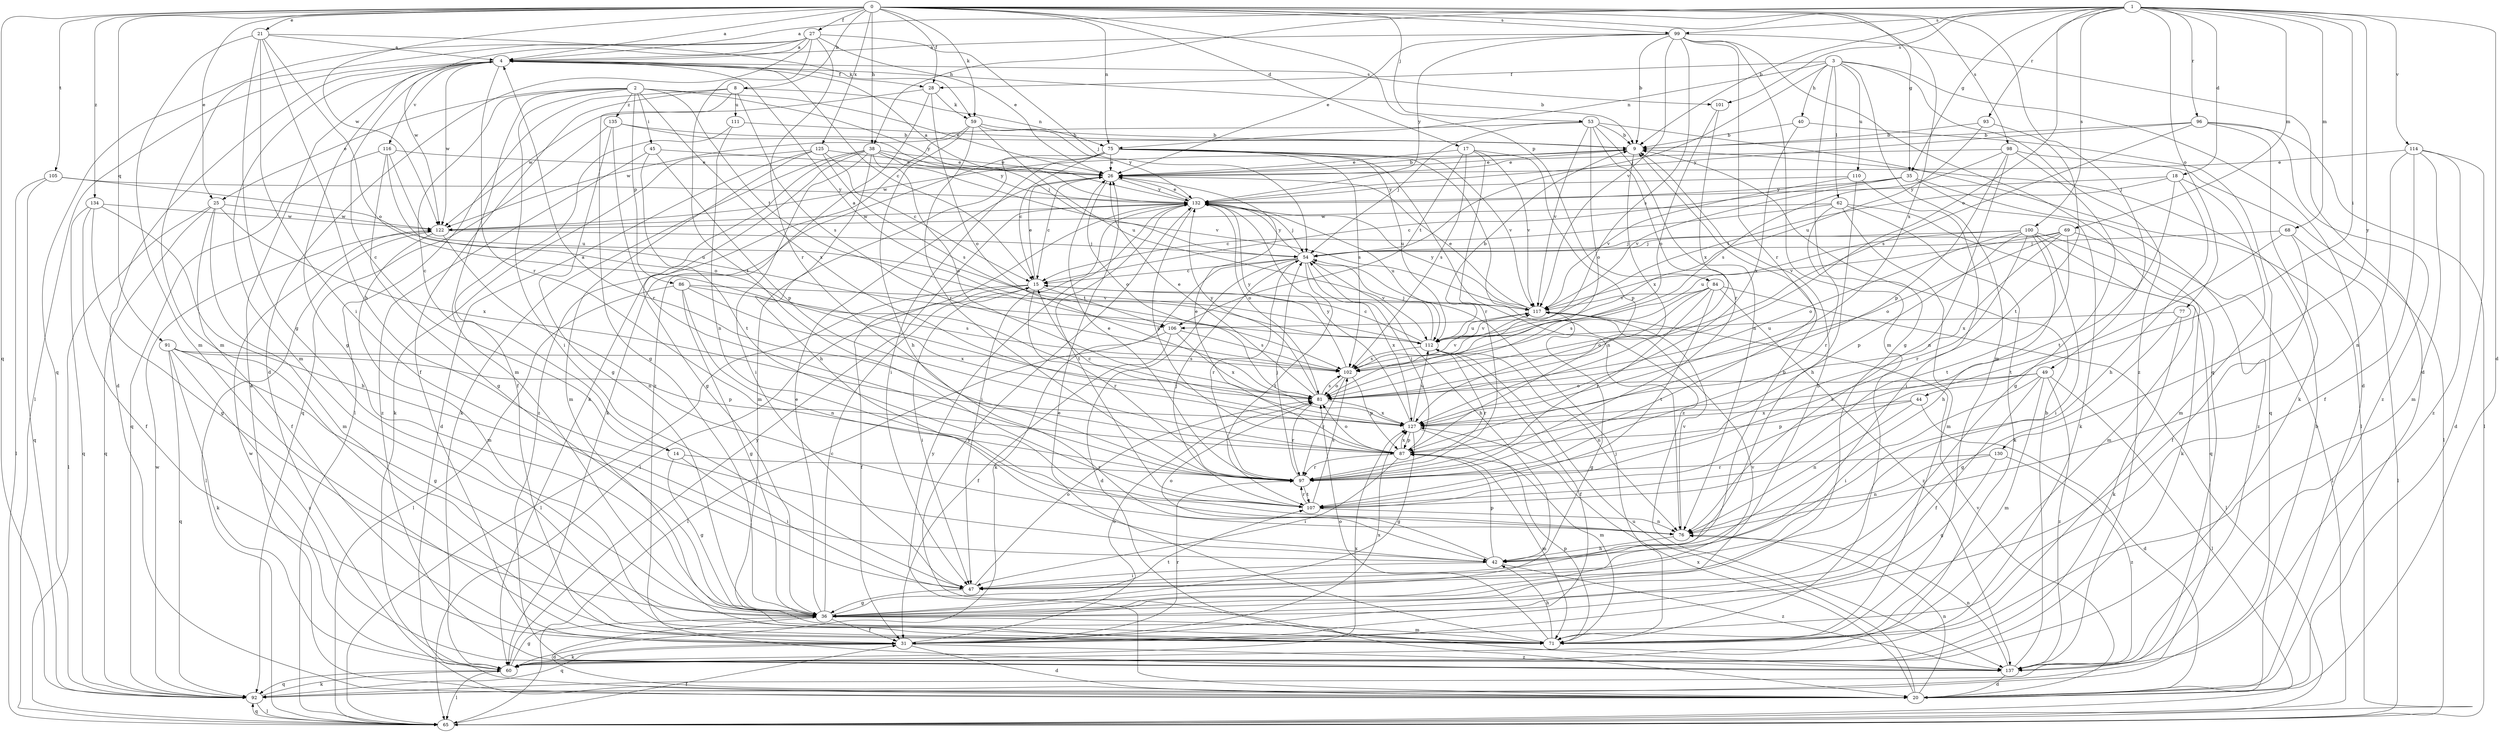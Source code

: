 strict digraph  {
0;
1;
2;
3;
4;
8;
9;
14;
15;
17;
18;
20;
21;
25;
26;
27;
28;
31;
35;
36;
38;
40;
42;
44;
45;
47;
49;
53;
54;
59;
60;
62;
65;
68;
69;
71;
75;
76;
77;
81;
84;
86;
87;
91;
92;
93;
96;
97;
98;
99;
100;
101;
102;
105;
106;
107;
110;
111;
112;
114;
116;
117;
122;
125;
127;
130;
132;
134;
135;
137;
0 -> 4  [label=a];
0 -> 8  [label=b];
0 -> 17  [label=d];
0 -> 21  [label=e];
0 -> 25  [label=e];
0 -> 27  [label=f];
0 -> 28  [label=f];
0 -> 35  [label=g];
0 -> 38  [label=h];
0 -> 49  [label=j];
0 -> 53  [label=j];
0 -> 59  [label=k];
0 -> 75  [label=n];
0 -> 84  [label=p];
0 -> 91  [label=q];
0 -> 92  [label=q];
0 -> 98  [label=s];
0 -> 99  [label=s];
0 -> 105  [label=t];
0 -> 122  [label=w];
0 -> 125  [label=x];
0 -> 127  [label=x];
0 -> 134  [label=z];
1 -> 4  [label=a];
1 -> 9  [label=b];
1 -> 18  [label=d];
1 -> 20  [label=d];
1 -> 35  [label=g];
1 -> 38  [label=h];
1 -> 44  [label=i];
1 -> 68  [label=m];
1 -> 69  [label=m];
1 -> 77  [label=o];
1 -> 81  [label=o];
1 -> 93  [label=r];
1 -> 96  [label=r];
1 -> 99  [label=s];
1 -> 100  [label=s];
1 -> 101  [label=s];
1 -> 114  [label=v];
1 -> 130  [label=y];
2 -> 14  [label=c];
2 -> 25  [label=e];
2 -> 26  [label=e];
2 -> 45  [label=i];
2 -> 47  [label=i];
2 -> 71  [label=m];
2 -> 86  [label=p];
2 -> 106  [label=t];
2 -> 127  [label=x];
2 -> 132  [label=y];
2 -> 135  [label=z];
3 -> 20  [label=d];
3 -> 28  [label=f];
3 -> 36  [label=g];
3 -> 40  [label=h];
3 -> 54  [label=j];
3 -> 62  [label=l];
3 -> 71  [label=m];
3 -> 75  [label=n];
3 -> 110  [label=u];
3 -> 137  [label=z];
4 -> 9  [label=b];
4 -> 14  [label=c];
4 -> 15  [label=c];
4 -> 20  [label=d];
4 -> 28  [label=f];
4 -> 36  [label=g];
4 -> 65  [label=l];
4 -> 71  [label=m];
4 -> 97  [label=r];
4 -> 101  [label=s];
4 -> 116  [label=v];
4 -> 122  [label=w];
8 -> 31  [label=f];
8 -> 36  [label=g];
8 -> 65  [label=l];
8 -> 75  [label=n];
8 -> 102  [label=s];
8 -> 111  [label=u];
9 -> 26  [label=e];
9 -> 122  [label=w];
9 -> 127  [label=x];
14 -> 36  [label=g];
14 -> 47  [label=i];
14 -> 97  [label=r];
15 -> 26  [label=e];
15 -> 31  [label=f];
15 -> 47  [label=i];
15 -> 65  [label=l];
15 -> 97  [label=r];
15 -> 106  [label=t];
15 -> 117  [label=v];
17 -> 26  [label=e];
17 -> 87  [label=p];
17 -> 97  [label=r];
17 -> 102  [label=s];
17 -> 106  [label=t];
17 -> 117  [label=v];
18 -> 42  [label=h];
18 -> 71  [label=m];
18 -> 106  [label=t];
18 -> 107  [label=t];
18 -> 132  [label=y];
20 -> 4  [label=a];
20 -> 9  [label=b];
20 -> 76  [label=n];
20 -> 112  [label=u];
20 -> 117  [label=v];
20 -> 127  [label=x];
20 -> 132  [label=y];
21 -> 4  [label=a];
21 -> 36  [label=g];
21 -> 42  [label=h];
21 -> 47  [label=i];
21 -> 59  [label=k];
21 -> 71  [label=m];
21 -> 81  [label=o];
25 -> 31  [label=f];
25 -> 65  [label=l];
25 -> 71  [label=m];
25 -> 92  [label=q];
25 -> 122  [label=w];
25 -> 127  [label=x];
26 -> 9  [label=b];
26 -> 15  [label=c];
26 -> 81  [label=o];
26 -> 132  [label=y];
27 -> 4  [label=a];
27 -> 20  [label=d];
27 -> 26  [label=e];
27 -> 54  [label=j];
27 -> 71  [label=m];
27 -> 92  [label=q];
27 -> 97  [label=r];
27 -> 107  [label=t];
27 -> 122  [label=w];
28 -> 59  [label=k];
28 -> 81  [label=o];
28 -> 122  [label=w];
28 -> 137  [label=z];
31 -> 20  [label=d];
31 -> 60  [label=k];
31 -> 81  [label=o];
31 -> 92  [label=q];
31 -> 97  [label=r];
31 -> 127  [label=x];
31 -> 137  [label=z];
35 -> 15  [label=c];
35 -> 60  [label=k];
35 -> 117  [label=v];
35 -> 132  [label=y];
35 -> 137  [label=z];
36 -> 9  [label=b];
36 -> 15  [label=c];
36 -> 20  [label=d];
36 -> 26  [label=e];
36 -> 31  [label=f];
36 -> 71  [label=m];
36 -> 107  [label=t];
36 -> 117  [label=v];
38 -> 26  [label=e];
38 -> 36  [label=g];
38 -> 42  [label=h];
38 -> 47  [label=i];
38 -> 60  [label=k];
38 -> 81  [label=o];
38 -> 117  [label=v];
38 -> 132  [label=y];
38 -> 137  [label=z];
40 -> 9  [label=b];
40 -> 92  [label=q];
40 -> 127  [label=x];
42 -> 47  [label=i];
42 -> 81  [label=o];
42 -> 87  [label=p];
42 -> 137  [label=z];
44 -> 20  [label=d];
44 -> 76  [label=n];
44 -> 87  [label=p];
44 -> 127  [label=x];
45 -> 26  [label=e];
45 -> 87  [label=p];
45 -> 107  [label=t];
45 -> 137  [label=z];
47 -> 9  [label=b];
47 -> 36  [label=g];
47 -> 81  [label=o];
49 -> 31  [label=f];
49 -> 47  [label=i];
49 -> 65  [label=l];
49 -> 71  [label=m];
49 -> 81  [label=o];
49 -> 127  [label=x];
49 -> 137  [label=z];
53 -> 9  [label=b];
53 -> 54  [label=j];
53 -> 65  [label=l];
53 -> 76  [label=n];
53 -> 81  [label=o];
53 -> 97  [label=r];
53 -> 117  [label=v];
53 -> 122  [label=w];
54 -> 15  [label=c];
54 -> 20  [label=d];
54 -> 42  [label=h];
54 -> 60  [label=k];
54 -> 97  [label=r];
54 -> 107  [label=t];
54 -> 127  [label=x];
54 -> 132  [label=y];
59 -> 9  [label=b];
59 -> 42  [label=h];
59 -> 60  [label=k];
59 -> 97  [label=r];
59 -> 112  [label=u];
59 -> 132  [label=y];
60 -> 36  [label=g];
60 -> 65  [label=l];
60 -> 92  [label=q];
60 -> 122  [label=w];
60 -> 127  [label=x];
60 -> 132  [label=y];
62 -> 15  [label=c];
62 -> 60  [label=k];
62 -> 71  [label=m];
62 -> 92  [label=q];
62 -> 97  [label=r];
62 -> 122  [label=w];
65 -> 31  [label=f];
65 -> 92  [label=q];
68 -> 31  [label=f];
68 -> 54  [label=j];
68 -> 65  [label=l];
68 -> 107  [label=t];
69 -> 54  [label=j];
69 -> 65  [label=l];
69 -> 81  [label=o];
69 -> 107  [label=t];
69 -> 117  [label=v];
69 -> 127  [label=x];
71 -> 26  [label=e];
71 -> 42  [label=h];
71 -> 54  [label=j];
71 -> 81  [label=o];
71 -> 87  [label=p];
75 -> 15  [label=c];
75 -> 26  [label=e];
75 -> 47  [label=i];
75 -> 60  [label=k];
75 -> 71  [label=m];
75 -> 76  [label=n];
75 -> 102  [label=s];
75 -> 112  [label=u];
75 -> 117  [label=v];
75 -> 137  [label=z];
76 -> 42  [label=h];
76 -> 117  [label=v];
77 -> 36  [label=g];
77 -> 60  [label=k];
77 -> 112  [label=u];
81 -> 26  [label=e];
81 -> 97  [label=r];
81 -> 102  [label=s];
81 -> 127  [label=x];
81 -> 132  [label=y];
84 -> 65  [label=l];
84 -> 81  [label=o];
84 -> 97  [label=r];
84 -> 102  [label=s];
84 -> 107  [label=t];
84 -> 117  [label=v];
84 -> 137  [label=z];
86 -> 36  [label=g];
86 -> 65  [label=l];
86 -> 76  [label=n];
86 -> 102  [label=s];
86 -> 117  [label=v];
86 -> 127  [label=x];
87 -> 4  [label=a];
87 -> 26  [label=e];
87 -> 47  [label=i];
87 -> 54  [label=j];
87 -> 71  [label=m];
87 -> 81  [label=o];
87 -> 97  [label=r];
87 -> 127  [label=x];
91 -> 36  [label=g];
91 -> 60  [label=k];
91 -> 87  [label=p];
91 -> 92  [label=q];
91 -> 102  [label=s];
91 -> 137  [label=z];
92 -> 60  [label=k];
92 -> 65  [label=l];
92 -> 122  [label=w];
93 -> 9  [label=b];
93 -> 107  [label=t];
93 -> 112  [label=u];
96 -> 9  [label=b];
96 -> 60  [label=k];
96 -> 65  [label=l];
96 -> 102  [label=s];
96 -> 132  [label=y];
96 -> 137  [label=z];
97 -> 26  [label=e];
97 -> 54  [label=j];
97 -> 107  [label=t];
98 -> 26  [label=e];
98 -> 36  [label=g];
98 -> 65  [label=l];
98 -> 76  [label=n];
98 -> 87  [label=p];
98 -> 102  [label=s];
99 -> 4  [label=a];
99 -> 9  [label=b];
99 -> 20  [label=d];
99 -> 26  [label=e];
99 -> 71  [label=m];
99 -> 92  [label=q];
99 -> 97  [label=r];
99 -> 102  [label=s];
99 -> 117  [label=v];
99 -> 132  [label=y];
100 -> 42  [label=h];
100 -> 47  [label=i];
100 -> 54  [label=j];
100 -> 60  [label=k];
100 -> 71  [label=m];
100 -> 81  [label=o];
100 -> 87  [label=p];
100 -> 97  [label=r];
100 -> 112  [label=u];
101 -> 81  [label=o];
101 -> 127  [label=x];
102 -> 81  [label=o];
102 -> 87  [label=p];
102 -> 97  [label=r];
102 -> 117  [label=v];
102 -> 132  [label=y];
105 -> 65  [label=l];
105 -> 92  [label=q];
105 -> 112  [label=u];
105 -> 132  [label=y];
106 -> 31  [label=f];
106 -> 65  [label=l];
106 -> 102  [label=s];
106 -> 127  [label=x];
107 -> 54  [label=j];
107 -> 76  [label=n];
107 -> 97  [label=r];
107 -> 102  [label=s];
110 -> 42  [label=h];
110 -> 47  [label=i];
110 -> 117  [label=v];
110 -> 132  [label=y];
111 -> 9  [label=b];
111 -> 31  [label=f];
111 -> 76  [label=n];
112 -> 4  [label=a];
112 -> 9  [label=b];
112 -> 15  [label=c];
112 -> 31  [label=f];
112 -> 54  [label=j];
112 -> 76  [label=n];
112 -> 97  [label=r];
112 -> 102  [label=s];
112 -> 117  [label=v];
114 -> 20  [label=d];
114 -> 26  [label=e];
114 -> 31  [label=f];
114 -> 71  [label=m];
114 -> 76  [label=n];
114 -> 137  [label=z];
116 -> 26  [label=e];
116 -> 36  [label=g];
116 -> 81  [label=o];
116 -> 92  [label=q];
116 -> 112  [label=u];
117 -> 26  [label=e];
117 -> 36  [label=g];
117 -> 112  [label=u];
117 -> 132  [label=y];
122 -> 54  [label=j];
122 -> 65  [label=l];
122 -> 71  [label=m];
122 -> 76  [label=n];
125 -> 15  [label=c];
125 -> 20  [label=d];
125 -> 26  [label=e];
125 -> 60  [label=k];
125 -> 71  [label=m];
125 -> 102  [label=s];
127 -> 15  [label=c];
127 -> 36  [label=g];
127 -> 71  [label=m];
127 -> 87  [label=p];
127 -> 112  [label=u];
127 -> 132  [label=y];
130 -> 36  [label=g];
130 -> 76  [label=n];
130 -> 97  [label=r];
130 -> 137  [label=z];
132 -> 4  [label=a];
132 -> 26  [label=e];
132 -> 47  [label=i];
132 -> 54  [label=j];
132 -> 65  [label=l];
132 -> 81  [label=o];
132 -> 87  [label=p];
132 -> 107  [label=t];
132 -> 112  [label=u];
132 -> 122  [label=w];
134 -> 31  [label=f];
134 -> 36  [label=g];
134 -> 42  [label=h];
134 -> 92  [label=q];
134 -> 122  [label=w];
135 -> 9  [label=b];
135 -> 36  [label=g];
135 -> 54  [label=j];
135 -> 92  [label=q];
135 -> 97  [label=r];
137 -> 9  [label=b];
137 -> 20  [label=d];
137 -> 76  [label=n];
137 -> 132  [label=y];
}
